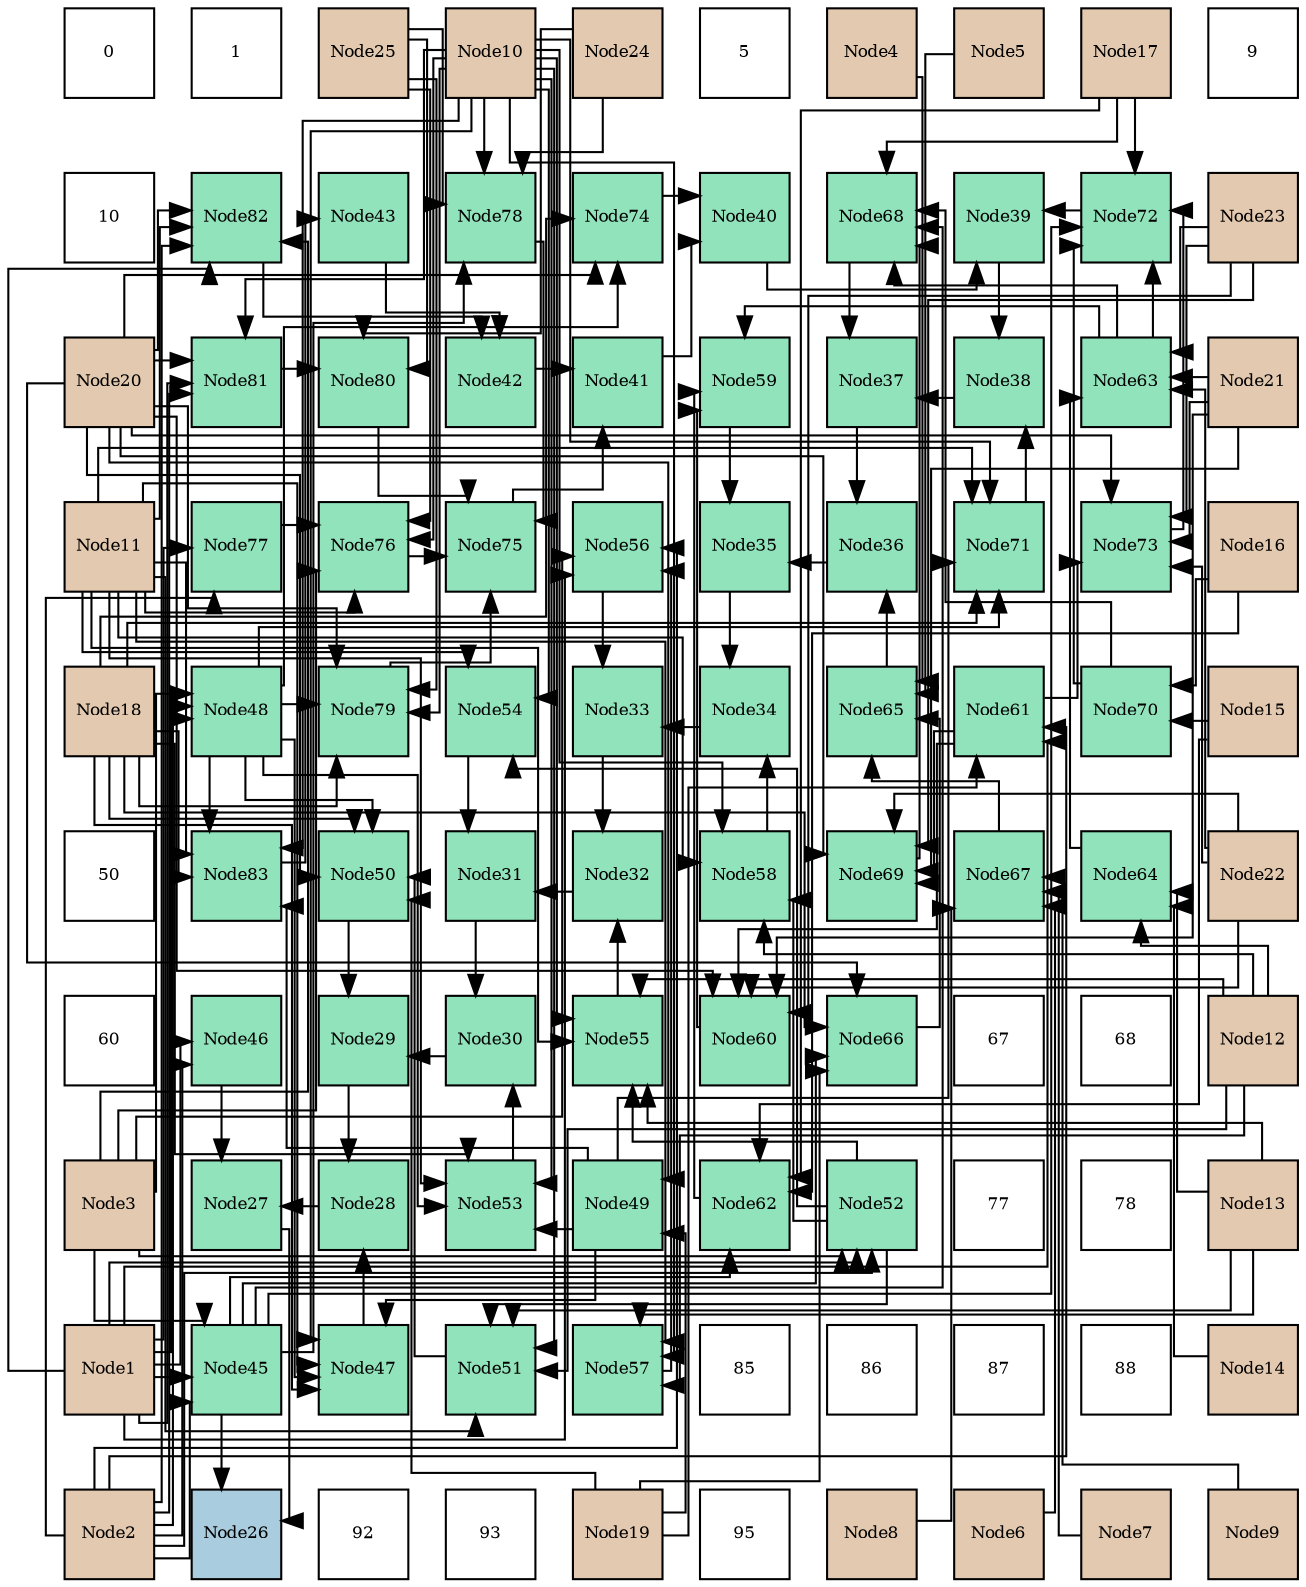 digraph layout{
 rankdir=TB;
 splines=ortho;
 node [style=filled shape=square fixedsize=true width=0.6];
0[label="0", fontsize=8, fillcolor="#ffffff"];
1[label="1", fontsize=8, fillcolor="#ffffff"];
2[label="Node25", fontsize=8, fillcolor="#e3c9af"];
3[label="Node10", fontsize=8, fillcolor="#e3c9af"];
4[label="Node24", fontsize=8, fillcolor="#e3c9af"];
5[label="5", fontsize=8, fillcolor="#ffffff"];
6[label="Node4", fontsize=8, fillcolor="#e3c9af"];
7[label="Node5", fontsize=8, fillcolor="#e3c9af"];
8[label="Node17", fontsize=8, fillcolor="#e3c9af"];
9[label="9", fontsize=8, fillcolor="#ffffff"];
10[label="10", fontsize=8, fillcolor="#ffffff"];
11[label="Node82", fontsize=8, fillcolor="#91e3bb"];
12[label="Node43", fontsize=8, fillcolor="#91e3bb"];
13[label="Node78", fontsize=8, fillcolor="#91e3bb"];
14[label="Node74", fontsize=8, fillcolor="#91e3bb"];
15[label="Node40", fontsize=8, fillcolor="#91e3bb"];
16[label="Node68", fontsize=8, fillcolor="#91e3bb"];
17[label="Node39", fontsize=8, fillcolor="#91e3bb"];
18[label="Node72", fontsize=8, fillcolor="#91e3bb"];
19[label="Node23", fontsize=8, fillcolor="#e3c9af"];
20[label="Node20", fontsize=8, fillcolor="#e3c9af"];
21[label="Node81", fontsize=8, fillcolor="#91e3bb"];
22[label="Node80", fontsize=8, fillcolor="#91e3bb"];
23[label="Node42", fontsize=8, fillcolor="#91e3bb"];
24[label="Node41", fontsize=8, fillcolor="#91e3bb"];
25[label="Node59", fontsize=8, fillcolor="#91e3bb"];
26[label="Node37", fontsize=8, fillcolor="#91e3bb"];
27[label="Node38", fontsize=8, fillcolor="#91e3bb"];
28[label="Node63", fontsize=8, fillcolor="#91e3bb"];
29[label="Node21", fontsize=8, fillcolor="#e3c9af"];
30[label="Node11", fontsize=8, fillcolor="#e3c9af"];
31[label="Node77", fontsize=8, fillcolor="#91e3bb"];
32[label="Node76", fontsize=8, fillcolor="#91e3bb"];
33[label="Node75", fontsize=8, fillcolor="#91e3bb"];
34[label="Node56", fontsize=8, fillcolor="#91e3bb"];
35[label="Node35", fontsize=8, fillcolor="#91e3bb"];
36[label="Node36", fontsize=8, fillcolor="#91e3bb"];
37[label="Node71", fontsize=8, fillcolor="#91e3bb"];
38[label="Node73", fontsize=8, fillcolor="#91e3bb"];
39[label="Node16", fontsize=8, fillcolor="#e3c9af"];
40[label="Node18", fontsize=8, fillcolor="#e3c9af"];
41[label="Node48", fontsize=8, fillcolor="#91e3bb"];
42[label="Node79", fontsize=8, fillcolor="#91e3bb"];
43[label="Node54", fontsize=8, fillcolor="#91e3bb"];
44[label="Node33", fontsize=8, fillcolor="#91e3bb"];
45[label="Node34", fontsize=8, fillcolor="#91e3bb"];
46[label="Node65", fontsize=8, fillcolor="#91e3bb"];
47[label="Node61", fontsize=8, fillcolor="#91e3bb"];
48[label="Node70", fontsize=8, fillcolor="#91e3bb"];
49[label="Node15", fontsize=8, fillcolor="#e3c9af"];
50[label="50", fontsize=8, fillcolor="#ffffff"];
51[label="Node83", fontsize=8, fillcolor="#91e3bb"];
52[label="Node50", fontsize=8, fillcolor="#91e3bb"];
53[label="Node31", fontsize=8, fillcolor="#91e3bb"];
54[label="Node32", fontsize=8, fillcolor="#91e3bb"];
55[label="Node58", fontsize=8, fillcolor="#91e3bb"];
56[label="Node69", fontsize=8, fillcolor="#91e3bb"];
57[label="Node67", fontsize=8, fillcolor="#91e3bb"];
58[label="Node64", fontsize=8, fillcolor="#91e3bb"];
59[label="Node22", fontsize=8, fillcolor="#e3c9af"];
60[label="60", fontsize=8, fillcolor="#ffffff"];
61[label="Node46", fontsize=8, fillcolor="#91e3bb"];
62[label="Node29", fontsize=8, fillcolor="#91e3bb"];
63[label="Node30", fontsize=8, fillcolor="#91e3bb"];
64[label="Node55", fontsize=8, fillcolor="#91e3bb"];
65[label="Node60", fontsize=8, fillcolor="#91e3bb"];
66[label="Node66", fontsize=8, fillcolor="#91e3bb"];
67[label="67", fontsize=8, fillcolor="#ffffff"];
68[label="68", fontsize=8, fillcolor="#ffffff"];
69[label="Node12", fontsize=8, fillcolor="#e3c9af"];
70[label="Node3", fontsize=8, fillcolor="#e3c9af"];
71[label="Node27", fontsize=8, fillcolor="#91e3bb"];
72[label="Node28", fontsize=8, fillcolor="#91e3bb"];
73[label="Node53", fontsize=8, fillcolor="#91e3bb"];
74[label="Node49", fontsize=8, fillcolor="#91e3bb"];
75[label="Node62", fontsize=8, fillcolor="#91e3bb"];
76[label="Node52", fontsize=8, fillcolor="#91e3bb"];
77[label="77", fontsize=8, fillcolor="#ffffff"];
78[label="78", fontsize=8, fillcolor="#ffffff"];
79[label="Node13", fontsize=8, fillcolor="#e3c9af"];
80[label="Node1", fontsize=8, fillcolor="#e3c9af"];
81[label="Node45", fontsize=8, fillcolor="#91e3bb"];
82[label="Node47", fontsize=8, fillcolor="#91e3bb"];
83[label="Node51", fontsize=8, fillcolor="#91e3bb"];
84[label="Node57", fontsize=8, fillcolor="#91e3bb"];
85[label="85", fontsize=8, fillcolor="#ffffff"];
86[label="86", fontsize=8, fillcolor="#ffffff"];
87[label="87", fontsize=8, fillcolor="#ffffff"];
88[label="88", fontsize=8, fillcolor="#ffffff"];
89[label="Node14", fontsize=8, fillcolor="#e3c9af"];
90[label="Node2", fontsize=8, fillcolor="#e3c9af"];
91[label="Node26", fontsize=8, fillcolor="#a9ccde"];
92[label="92", fontsize=8, fillcolor="#ffffff"];
93[label="93", fontsize=8, fillcolor="#ffffff"];
94[label="Node19", fontsize=8, fillcolor="#e3c9af"];
95[label="95", fontsize=8, fillcolor="#ffffff"];
96[label="Node8", fontsize=8, fillcolor="#e3c9af"];
97[label="Node6", fontsize=8, fillcolor="#e3c9af"];
98[label="Node7", fontsize=8, fillcolor="#e3c9af"];
99[label="Node9", fontsize=8, fillcolor="#e3c9af"];
edge [constraint=false, style=vis];71 -> 91;
81 -> 91;
72 -> 71;
61 -> 71;
62 -> 72;
82 -> 72;
63 -> 62;
52 -> 62;
53 -> 63;
73 -> 63;
54 -> 53;
43 -> 53;
44 -> 54;
64 -> 54;
45 -> 44;
34 -> 44;
35 -> 45;
55 -> 45;
36 -> 35;
25 -> 35;
26 -> 36;
46 -> 36;
27 -> 26;
16 -> 26;
17 -> 27;
37 -> 27;
15 -> 17;
18 -> 17;
24 -> 15;
14 -> 15;
23 -> 24;
33 -> 24;
12 -> 23;
11 -> 23;
51 -> 12;
83 -> 52;
41 -> 52;
40 -> 52;
94 -> 52;
20 -> 52;
65 -> 25;
75 -> 25;
28 -> 25;
66 -> 46;
57 -> 46;
6 -> 46;
7 -> 46;
28 -> 16;
56 -> 16;
81 -> 16;
48 -> 16;
8 -> 16;
28 -> 18;
38 -> 18;
81 -> 18;
48 -> 18;
8 -> 18;
32 -> 33;
13 -> 33;
42 -> 33;
22 -> 33;
41 -> 82;
74 -> 82;
3 -> 82;
30 -> 82;
40 -> 82;
76 -> 83;
3 -> 83;
30 -> 83;
69 -> 83;
79 -> 83;
41 -> 73;
74 -> 73;
3 -> 73;
30 -> 73;
40 -> 73;
76 -> 43;
3 -> 43;
30 -> 43;
76 -> 64;
3 -> 64;
30 -> 64;
69 -> 64;
79 -> 64;
84 -> 34;
80 -> 34;
90 -> 34;
70 -> 34;
76 -> 55;
3 -> 55;
30 -> 55;
69 -> 55;
47 -> 65;
20 -> 65;
29 -> 65;
59 -> 65;
19 -> 65;
81 -> 75;
49 -> 75;
39 -> 75;
8 -> 75;
58 -> 28;
29 -> 28;
59 -> 28;
19 -> 28;
81 -> 66;
40 -> 66;
94 -> 66;
20 -> 66;
47 -> 56;
20 -> 56;
29 -> 56;
59 -> 56;
19 -> 56;
41 -> 37;
74 -> 37;
3 -> 37;
30 -> 37;
40 -> 37;
47 -> 38;
20 -> 38;
29 -> 38;
59 -> 38;
19 -> 38;
41 -> 14;
40 -> 14;
20 -> 14;
31 -> 32;
70 -> 32;
3 -> 32;
30 -> 32;
2 -> 32;
81 -> 13;
3 -> 13;
4 -> 13;
2 -> 13;
41 -> 42;
3 -> 42;
40 -> 42;
20 -> 42;
2 -> 42;
21 -> 22;
4 -> 22;
2 -> 22;
41 -> 51;
74 -> 51;
3 -> 51;
30 -> 51;
40 -> 51;
80 -> 81;
90 -> 81;
70 -> 81;
80 -> 61;
90 -> 61;
80 -> 41;
90 -> 41;
70 -> 41;
94 -> 74;
20 -> 74;
80 -> 76;
90 -> 76;
70 -> 76;
3 -> 84;
30 -> 84;
69 -> 84;
79 -> 84;
80 -> 47;
90 -> 47;
94 -> 47;
69 -> 58;
79 -> 58;
89 -> 58;
97 -> 57;
98 -> 57;
96 -> 57;
99 -> 57;
49 -> 48;
39 -> 48;
80 -> 31;
90 -> 31;
80 -> 21;
90 -> 21;
3 -> 21;
20 -> 21;
80 -> 11;
90 -> 11;
70 -> 11;
30 -> 11;
20 -> 11;
edge [constraint=true, style=invis];
0 -> 10 -> 20 -> 30 -> 40 -> 50 -> 60 -> 70 -> 80 -> 90;
1 -> 11 -> 21 -> 31 -> 41 -> 51 -> 61 -> 71 -> 81 -> 91;
2 -> 12 -> 22 -> 32 -> 42 -> 52 -> 62 -> 72 -> 82 -> 92;
3 -> 13 -> 23 -> 33 -> 43 -> 53 -> 63 -> 73 -> 83 -> 93;
4 -> 14 -> 24 -> 34 -> 44 -> 54 -> 64 -> 74 -> 84 -> 94;
5 -> 15 -> 25 -> 35 -> 45 -> 55 -> 65 -> 75 -> 85 -> 95;
6 -> 16 -> 26 -> 36 -> 46 -> 56 -> 66 -> 76 -> 86 -> 96;
7 -> 17 -> 27 -> 37 -> 47 -> 57 -> 67 -> 77 -> 87 -> 97;
8 -> 18 -> 28 -> 38 -> 48 -> 58 -> 68 -> 78 -> 88 -> 98;
9 -> 19 -> 29 -> 39 -> 49 -> 59 -> 69 -> 79 -> 89 -> 99;
rank = same {0 -> 1 -> 2 -> 3 -> 4 -> 5 -> 6 -> 7 -> 8 -> 9};
rank = same {10 -> 11 -> 12 -> 13 -> 14 -> 15 -> 16 -> 17 -> 18 -> 19};
rank = same {20 -> 21 -> 22 -> 23 -> 24 -> 25 -> 26 -> 27 -> 28 -> 29};
rank = same {30 -> 31 -> 32 -> 33 -> 34 -> 35 -> 36 -> 37 -> 38 -> 39};
rank = same {40 -> 41 -> 42 -> 43 -> 44 -> 45 -> 46 -> 47 -> 48 -> 49};
rank = same {50 -> 51 -> 52 -> 53 -> 54 -> 55 -> 56 -> 57 -> 58 -> 59};
rank = same {60 -> 61 -> 62 -> 63 -> 64 -> 65 -> 66 -> 67 -> 68 -> 69};
rank = same {70 -> 71 -> 72 -> 73 -> 74 -> 75 -> 76 -> 77 -> 78 -> 79};
rank = same {80 -> 81 -> 82 -> 83 -> 84 -> 85 -> 86 -> 87 -> 88 -> 89};
rank = same {90 -> 91 -> 92 -> 93 -> 94 -> 95 -> 96 -> 97 -> 98 -> 99};
}